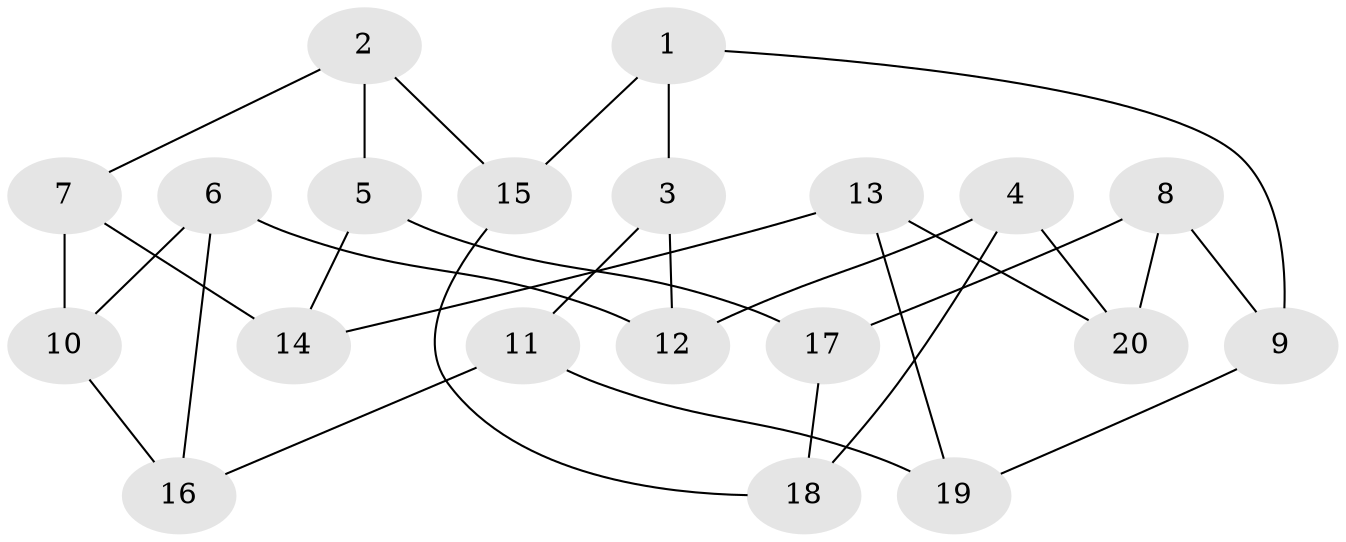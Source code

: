 // Generated by graph-tools (version 1.1) at 2025/46/02/15/25 05:46:28]
// undirected, 20 vertices, 30 edges
graph export_dot {
graph [start="1"]
  node [color=gray90,style=filled];
  1;
  2;
  3;
  4;
  5;
  6;
  7;
  8;
  9;
  10;
  11;
  12;
  13;
  14;
  15;
  16;
  17;
  18;
  19;
  20;
  1 -- 15;
  1 -- 3;
  1 -- 9;
  2 -- 5;
  2 -- 7;
  2 -- 15;
  3 -- 11;
  3 -- 12;
  4 -- 18;
  4 -- 12;
  4 -- 20;
  5 -- 14;
  5 -- 17;
  6 -- 10;
  6 -- 16;
  6 -- 12;
  7 -- 14;
  7 -- 10;
  8 -- 17;
  8 -- 9;
  8 -- 20;
  9 -- 19;
  10 -- 16;
  11 -- 19;
  11 -- 16;
  13 -- 20;
  13 -- 14;
  13 -- 19;
  15 -- 18;
  17 -- 18;
}
